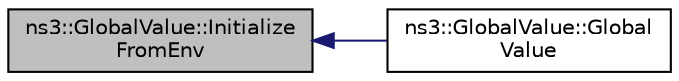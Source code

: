 digraph "ns3::GlobalValue::InitializeFromEnv"
{
  edge [fontname="Helvetica",fontsize="10",labelfontname="Helvetica",labelfontsize="10"];
  node [fontname="Helvetica",fontsize="10",shape=record];
  rankdir="LR";
  Node1 [label="ns3::GlobalValue::Initialize\lFromEnv",height=0.2,width=0.4,color="black", fillcolor="grey75", style="filled", fontcolor="black"];
  Node1 -> Node2 [dir="back",color="midnightblue",fontsize="10",style="solid"];
  Node2 [label="ns3::GlobalValue::Global\lValue",height=0.2,width=0.4,color="black", fillcolor="white", style="filled",URL="$dc/d02/classns3_1_1GlobalValue.html#ae47d892d6a279694b0c591f960e34538"];
}
